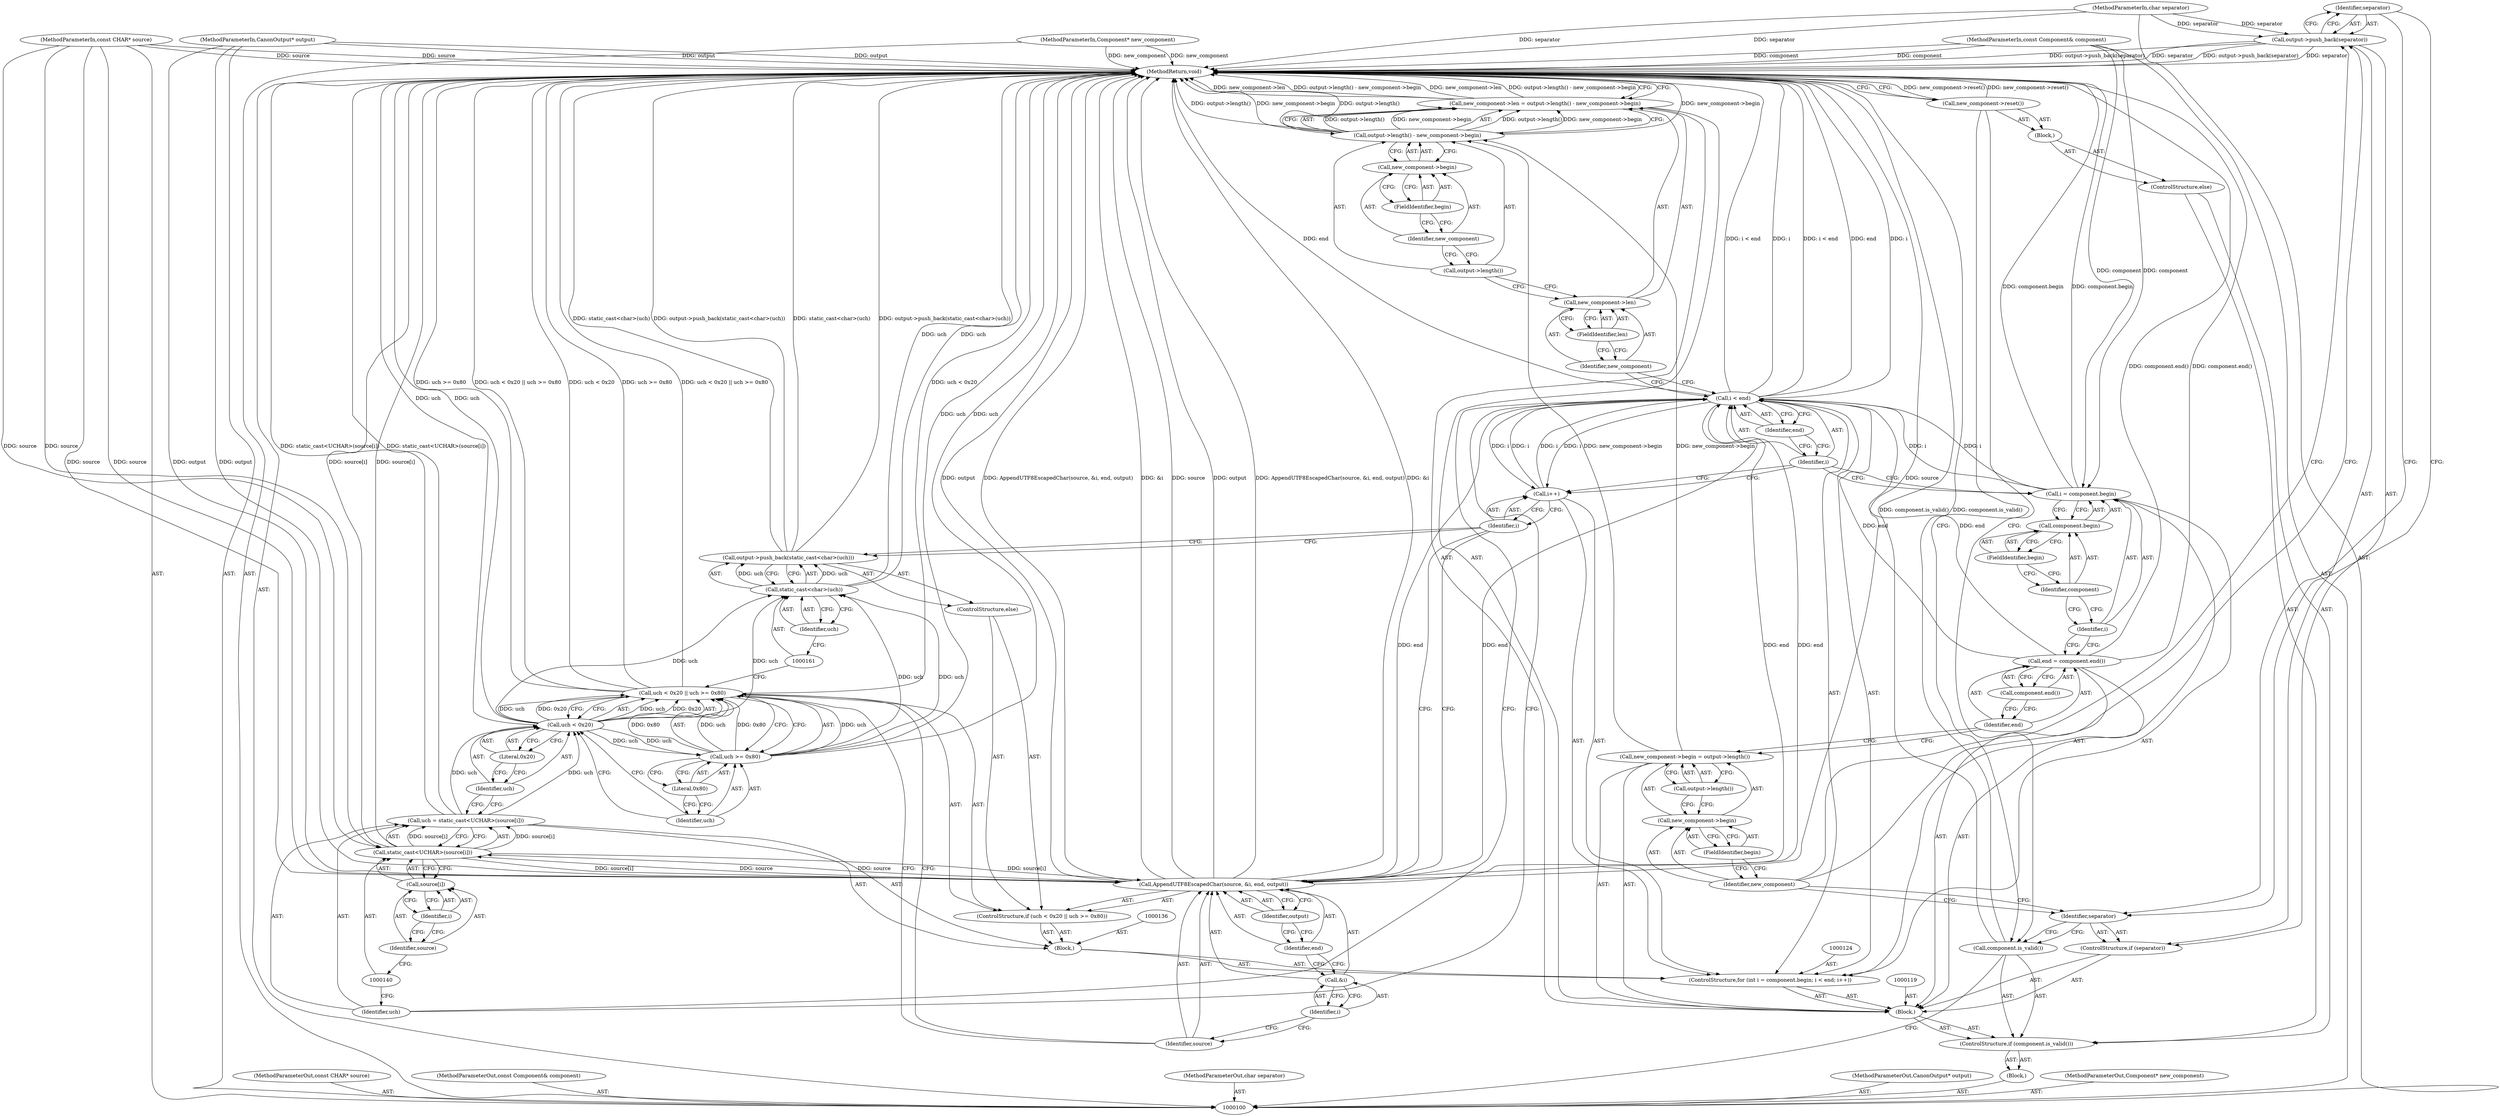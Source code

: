 digraph "0_Chrome_19b1e5e4e1914b5b7464062ec300b817d2bac53d" {
"1000113" [label="(Identifier,separator)"];
"1000112" [label="(Call,output->push_back(separator))"];
"1000117" [label="(FieldIdentifier,begin)"];
"1000118" [label="(Call,output->length())"];
"1000114" [label="(Call,new_component->begin = output->length())"];
"1000115" [label="(Call,new_component->begin)"];
"1000116" [label="(Identifier,new_component)"];
"1000122" [label="(Call,component.end())"];
"1000109" [label="(Block,)"];
"1000120" [label="(Call,end = component.end())"];
"1000121" [label="(Identifier,end)"];
"1000125" [label="(Call,i = component.begin)"];
"1000126" [label="(Identifier,i)"];
"1000127" [label="(Call,component.begin)"];
"1000128" [label="(Identifier,component)"];
"1000129" [label="(FieldIdentifier,begin)"];
"1000130" [label="(Call,i < end)"];
"1000131" [label="(Identifier,i)"];
"1000132" [label="(Identifier,end)"];
"1000133" [label="(Call,i++)"];
"1000134" [label="(Identifier,i)"];
"1000123" [label="(ControlStructure,for (int i = component.begin; i < end; i++))"];
"1000137" [label="(Call,uch = static_cast<UCHAR>(source[i]))"];
"1000138" [label="(Identifier,uch)"];
"1000139" [label="(Call,static_cast<UCHAR>(source[i]))"];
"1000141" [label="(Call,source[i])"];
"1000142" [label="(Identifier,source)"];
"1000143" [label="(Identifier,i)"];
"1000135" [label="(Block,)"];
"1000145" [label="(Call,uch < 0x20 || uch >= 0x80)"];
"1000146" [label="(Call,uch < 0x20)"];
"1000147" [label="(Identifier,uch)"];
"1000148" [label="(Literal,0x20)"];
"1000149" [label="(Call,uch >= 0x80)"];
"1000150" [label="(Identifier,uch)"];
"1000151" [label="(Literal,0x80)"];
"1000144" [label="(ControlStructure,if (uch < 0x20 || uch >= 0x80))"];
"1000153" [label="(Identifier,source)"];
"1000154" [label="(Call,&i)"];
"1000155" [label="(Identifier,i)"];
"1000156" [label="(Identifier,end)"];
"1000157" [label="(Identifier,output)"];
"1000152" [label="(Call,AppendUTF8EscapedChar(source, &i, end, output))"];
"1000158" [label="(ControlStructure,else)"];
"1000160" [label="(Call,static_cast<char>(uch))"];
"1000162" [label="(Identifier,uch)"];
"1000159" [label="(Call,output->push_back(static_cast<char>(uch)))"];
"1000166" [label="(FieldIdentifier,len)"];
"1000167" [label="(Call,output->length() - new_component->begin)"];
"1000168" [label="(Call,output->length())"];
"1000163" [label="(Call,new_component->len = output->length() - new_component->begin)"];
"1000164" [label="(Call,new_component->len)"];
"1000165" [label="(Identifier,new_component)"];
"1000169" [label="(Call,new_component->begin)"];
"1000170" [label="(Identifier,new_component)"];
"1000171" [label="(FieldIdentifier,begin)"];
"1000172" [label="(ControlStructure,else)"];
"1000173" [label="(Block,)"];
"1000174" [label="(Call,new_component->reset())"];
"1000175" [label="(MethodReturn,void)"];
"1000101" [label="(MethodParameterIn,const CHAR* source)"];
"1000261" [label="(MethodParameterOut,const CHAR* source)"];
"1000102" [label="(MethodParameterIn,const Component& component)"];
"1000262" [label="(MethodParameterOut,const Component& component)"];
"1000103" [label="(MethodParameterIn,char separator)"];
"1000263" [label="(MethodParameterOut,char separator)"];
"1000104" [label="(MethodParameterIn,CanonOutput* output)"];
"1000264" [label="(MethodParameterOut,CanonOutput* output)"];
"1000105" [label="(MethodParameterIn,Component* new_component)"];
"1000265" [label="(MethodParameterOut,Component* new_component)"];
"1000106" [label="(Block,)"];
"1000107" [label="(ControlStructure,if (component.is_valid()))"];
"1000108" [label="(Call,component.is_valid())"];
"1000110" [label="(ControlStructure,if (separator))"];
"1000111" [label="(Identifier,separator)"];
"1000113" -> "1000112"  [label="AST: "];
"1000113" -> "1000111"  [label="CFG: "];
"1000112" -> "1000113"  [label="CFG: "];
"1000112" -> "1000110"  [label="AST: "];
"1000112" -> "1000113"  [label="CFG: "];
"1000113" -> "1000112"  [label="AST: "];
"1000116" -> "1000112"  [label="CFG: "];
"1000112" -> "1000175"  [label="DDG: output->push_back(separator)"];
"1000112" -> "1000175"  [label="DDG: separator"];
"1000103" -> "1000112"  [label="DDG: separator"];
"1000117" -> "1000115"  [label="AST: "];
"1000117" -> "1000116"  [label="CFG: "];
"1000115" -> "1000117"  [label="CFG: "];
"1000118" -> "1000114"  [label="AST: "];
"1000118" -> "1000115"  [label="CFG: "];
"1000114" -> "1000118"  [label="CFG: "];
"1000114" -> "1000109"  [label="AST: "];
"1000114" -> "1000118"  [label="CFG: "];
"1000115" -> "1000114"  [label="AST: "];
"1000118" -> "1000114"  [label="AST: "];
"1000121" -> "1000114"  [label="CFG: "];
"1000114" -> "1000167"  [label="DDG: new_component->begin"];
"1000115" -> "1000114"  [label="AST: "];
"1000115" -> "1000117"  [label="CFG: "];
"1000116" -> "1000115"  [label="AST: "];
"1000117" -> "1000115"  [label="AST: "];
"1000118" -> "1000115"  [label="CFG: "];
"1000116" -> "1000115"  [label="AST: "];
"1000116" -> "1000112"  [label="CFG: "];
"1000116" -> "1000111"  [label="CFG: "];
"1000117" -> "1000116"  [label="CFG: "];
"1000122" -> "1000120"  [label="AST: "];
"1000122" -> "1000121"  [label="CFG: "];
"1000120" -> "1000122"  [label="CFG: "];
"1000109" -> "1000107"  [label="AST: "];
"1000110" -> "1000109"  [label="AST: "];
"1000114" -> "1000109"  [label="AST: "];
"1000119" -> "1000109"  [label="AST: "];
"1000120" -> "1000109"  [label="AST: "];
"1000123" -> "1000109"  [label="AST: "];
"1000163" -> "1000109"  [label="AST: "];
"1000120" -> "1000109"  [label="AST: "];
"1000120" -> "1000122"  [label="CFG: "];
"1000121" -> "1000120"  [label="AST: "];
"1000122" -> "1000120"  [label="AST: "];
"1000126" -> "1000120"  [label="CFG: "];
"1000120" -> "1000175"  [label="DDG: component.end()"];
"1000120" -> "1000130"  [label="DDG: end"];
"1000121" -> "1000120"  [label="AST: "];
"1000121" -> "1000114"  [label="CFG: "];
"1000122" -> "1000121"  [label="CFG: "];
"1000125" -> "1000123"  [label="AST: "];
"1000125" -> "1000127"  [label="CFG: "];
"1000126" -> "1000125"  [label="AST: "];
"1000127" -> "1000125"  [label="AST: "];
"1000131" -> "1000125"  [label="CFG: "];
"1000125" -> "1000175"  [label="DDG: component.begin"];
"1000102" -> "1000125"  [label="DDG: component"];
"1000125" -> "1000130"  [label="DDG: i"];
"1000126" -> "1000125"  [label="AST: "];
"1000126" -> "1000120"  [label="CFG: "];
"1000128" -> "1000126"  [label="CFG: "];
"1000127" -> "1000125"  [label="AST: "];
"1000127" -> "1000129"  [label="CFG: "];
"1000128" -> "1000127"  [label="AST: "];
"1000129" -> "1000127"  [label="AST: "];
"1000125" -> "1000127"  [label="CFG: "];
"1000128" -> "1000127"  [label="AST: "];
"1000128" -> "1000126"  [label="CFG: "];
"1000129" -> "1000128"  [label="CFG: "];
"1000129" -> "1000127"  [label="AST: "];
"1000129" -> "1000128"  [label="CFG: "];
"1000127" -> "1000129"  [label="CFG: "];
"1000130" -> "1000123"  [label="AST: "];
"1000130" -> "1000132"  [label="CFG: "];
"1000131" -> "1000130"  [label="AST: "];
"1000132" -> "1000130"  [label="AST: "];
"1000138" -> "1000130"  [label="CFG: "];
"1000165" -> "1000130"  [label="CFG: "];
"1000130" -> "1000175"  [label="DDG: i"];
"1000130" -> "1000175"  [label="DDG: i < end"];
"1000130" -> "1000175"  [label="DDG: end"];
"1000125" -> "1000130"  [label="DDG: i"];
"1000133" -> "1000130"  [label="DDG: i"];
"1000120" -> "1000130"  [label="DDG: end"];
"1000152" -> "1000130"  [label="DDG: end"];
"1000130" -> "1000133"  [label="DDG: i"];
"1000130" -> "1000152"  [label="DDG: end"];
"1000131" -> "1000130"  [label="AST: "];
"1000131" -> "1000125"  [label="CFG: "];
"1000131" -> "1000133"  [label="CFG: "];
"1000132" -> "1000131"  [label="CFG: "];
"1000132" -> "1000130"  [label="AST: "];
"1000132" -> "1000131"  [label="CFG: "];
"1000130" -> "1000132"  [label="CFG: "];
"1000133" -> "1000123"  [label="AST: "];
"1000133" -> "1000134"  [label="CFG: "];
"1000134" -> "1000133"  [label="AST: "];
"1000131" -> "1000133"  [label="CFG: "];
"1000133" -> "1000130"  [label="DDG: i"];
"1000130" -> "1000133"  [label="DDG: i"];
"1000134" -> "1000133"  [label="AST: "];
"1000134" -> "1000152"  [label="CFG: "];
"1000134" -> "1000159"  [label="CFG: "];
"1000133" -> "1000134"  [label="CFG: "];
"1000123" -> "1000109"  [label="AST: "];
"1000124" -> "1000123"  [label="AST: "];
"1000125" -> "1000123"  [label="AST: "];
"1000130" -> "1000123"  [label="AST: "];
"1000133" -> "1000123"  [label="AST: "];
"1000135" -> "1000123"  [label="AST: "];
"1000137" -> "1000135"  [label="AST: "];
"1000137" -> "1000139"  [label="CFG: "];
"1000138" -> "1000137"  [label="AST: "];
"1000139" -> "1000137"  [label="AST: "];
"1000147" -> "1000137"  [label="CFG: "];
"1000137" -> "1000175"  [label="DDG: static_cast<UCHAR>(source[i])"];
"1000139" -> "1000137"  [label="DDG: source[i]"];
"1000137" -> "1000146"  [label="DDG: uch"];
"1000138" -> "1000137"  [label="AST: "];
"1000138" -> "1000130"  [label="CFG: "];
"1000140" -> "1000138"  [label="CFG: "];
"1000139" -> "1000137"  [label="AST: "];
"1000139" -> "1000141"  [label="CFG: "];
"1000140" -> "1000139"  [label="AST: "];
"1000141" -> "1000139"  [label="AST: "];
"1000137" -> "1000139"  [label="CFG: "];
"1000139" -> "1000175"  [label="DDG: source[i]"];
"1000139" -> "1000137"  [label="DDG: source[i]"];
"1000152" -> "1000139"  [label="DDG: source"];
"1000101" -> "1000139"  [label="DDG: source"];
"1000139" -> "1000152"  [label="DDG: source[i]"];
"1000141" -> "1000139"  [label="AST: "];
"1000141" -> "1000143"  [label="CFG: "];
"1000142" -> "1000141"  [label="AST: "];
"1000143" -> "1000141"  [label="AST: "];
"1000139" -> "1000141"  [label="CFG: "];
"1000142" -> "1000141"  [label="AST: "];
"1000142" -> "1000140"  [label="CFG: "];
"1000143" -> "1000142"  [label="CFG: "];
"1000143" -> "1000141"  [label="AST: "];
"1000143" -> "1000142"  [label="CFG: "];
"1000141" -> "1000143"  [label="CFG: "];
"1000135" -> "1000123"  [label="AST: "];
"1000136" -> "1000135"  [label="AST: "];
"1000137" -> "1000135"  [label="AST: "];
"1000144" -> "1000135"  [label="AST: "];
"1000145" -> "1000144"  [label="AST: "];
"1000145" -> "1000146"  [label="CFG: "];
"1000145" -> "1000149"  [label="CFG: "];
"1000146" -> "1000145"  [label="AST: "];
"1000149" -> "1000145"  [label="AST: "];
"1000153" -> "1000145"  [label="CFG: "];
"1000161" -> "1000145"  [label="CFG: "];
"1000145" -> "1000175"  [label="DDG: uch >= 0x80"];
"1000145" -> "1000175"  [label="DDG: uch < 0x20 || uch >= 0x80"];
"1000145" -> "1000175"  [label="DDG: uch < 0x20"];
"1000146" -> "1000145"  [label="DDG: uch"];
"1000146" -> "1000145"  [label="DDG: 0x20"];
"1000149" -> "1000145"  [label="DDG: uch"];
"1000149" -> "1000145"  [label="DDG: 0x80"];
"1000146" -> "1000145"  [label="AST: "];
"1000146" -> "1000148"  [label="CFG: "];
"1000147" -> "1000146"  [label="AST: "];
"1000148" -> "1000146"  [label="AST: "];
"1000150" -> "1000146"  [label="CFG: "];
"1000145" -> "1000146"  [label="CFG: "];
"1000146" -> "1000175"  [label="DDG: uch"];
"1000146" -> "1000145"  [label="DDG: uch"];
"1000146" -> "1000145"  [label="DDG: 0x20"];
"1000137" -> "1000146"  [label="DDG: uch"];
"1000146" -> "1000149"  [label="DDG: uch"];
"1000146" -> "1000160"  [label="DDG: uch"];
"1000147" -> "1000146"  [label="AST: "];
"1000147" -> "1000137"  [label="CFG: "];
"1000148" -> "1000147"  [label="CFG: "];
"1000148" -> "1000146"  [label="AST: "];
"1000148" -> "1000147"  [label="CFG: "];
"1000146" -> "1000148"  [label="CFG: "];
"1000149" -> "1000145"  [label="AST: "];
"1000149" -> "1000151"  [label="CFG: "];
"1000150" -> "1000149"  [label="AST: "];
"1000151" -> "1000149"  [label="AST: "];
"1000145" -> "1000149"  [label="CFG: "];
"1000149" -> "1000175"  [label="DDG: uch"];
"1000149" -> "1000145"  [label="DDG: uch"];
"1000149" -> "1000145"  [label="DDG: 0x80"];
"1000146" -> "1000149"  [label="DDG: uch"];
"1000149" -> "1000160"  [label="DDG: uch"];
"1000150" -> "1000149"  [label="AST: "];
"1000150" -> "1000146"  [label="CFG: "];
"1000151" -> "1000150"  [label="CFG: "];
"1000151" -> "1000149"  [label="AST: "];
"1000151" -> "1000150"  [label="CFG: "];
"1000149" -> "1000151"  [label="CFG: "];
"1000144" -> "1000135"  [label="AST: "];
"1000145" -> "1000144"  [label="AST: "];
"1000152" -> "1000144"  [label="AST: "];
"1000158" -> "1000144"  [label="AST: "];
"1000153" -> "1000152"  [label="AST: "];
"1000153" -> "1000145"  [label="CFG: "];
"1000155" -> "1000153"  [label="CFG: "];
"1000154" -> "1000152"  [label="AST: "];
"1000154" -> "1000155"  [label="CFG: "];
"1000155" -> "1000154"  [label="AST: "];
"1000156" -> "1000154"  [label="CFG: "];
"1000155" -> "1000154"  [label="AST: "];
"1000155" -> "1000153"  [label="CFG: "];
"1000154" -> "1000155"  [label="CFG: "];
"1000156" -> "1000152"  [label="AST: "];
"1000156" -> "1000154"  [label="CFG: "];
"1000157" -> "1000156"  [label="CFG: "];
"1000157" -> "1000152"  [label="AST: "];
"1000157" -> "1000156"  [label="CFG: "];
"1000152" -> "1000157"  [label="CFG: "];
"1000152" -> "1000144"  [label="AST: "];
"1000152" -> "1000157"  [label="CFG: "];
"1000153" -> "1000152"  [label="AST: "];
"1000154" -> "1000152"  [label="AST: "];
"1000156" -> "1000152"  [label="AST: "];
"1000157" -> "1000152"  [label="AST: "];
"1000134" -> "1000152"  [label="CFG: "];
"1000152" -> "1000175"  [label="DDG: output"];
"1000152" -> "1000175"  [label="DDG: AppendUTF8EscapedChar(source, &i, end, output)"];
"1000152" -> "1000175"  [label="DDG: &i"];
"1000152" -> "1000175"  [label="DDG: source"];
"1000152" -> "1000130"  [label="DDG: end"];
"1000152" -> "1000139"  [label="DDG: source"];
"1000139" -> "1000152"  [label="DDG: source[i]"];
"1000101" -> "1000152"  [label="DDG: source"];
"1000130" -> "1000152"  [label="DDG: end"];
"1000104" -> "1000152"  [label="DDG: output"];
"1000158" -> "1000144"  [label="AST: "];
"1000159" -> "1000158"  [label="AST: "];
"1000160" -> "1000159"  [label="AST: "];
"1000160" -> "1000162"  [label="CFG: "];
"1000161" -> "1000160"  [label="AST: "];
"1000162" -> "1000160"  [label="AST: "];
"1000159" -> "1000160"  [label="CFG: "];
"1000160" -> "1000175"  [label="DDG: uch"];
"1000160" -> "1000159"  [label="DDG: uch"];
"1000149" -> "1000160"  [label="DDG: uch"];
"1000146" -> "1000160"  [label="DDG: uch"];
"1000162" -> "1000160"  [label="AST: "];
"1000162" -> "1000161"  [label="CFG: "];
"1000160" -> "1000162"  [label="CFG: "];
"1000159" -> "1000158"  [label="AST: "];
"1000159" -> "1000160"  [label="CFG: "];
"1000160" -> "1000159"  [label="AST: "];
"1000134" -> "1000159"  [label="CFG: "];
"1000159" -> "1000175"  [label="DDG: output->push_back(static_cast<char>(uch))"];
"1000159" -> "1000175"  [label="DDG: static_cast<char>(uch)"];
"1000160" -> "1000159"  [label="DDG: uch"];
"1000166" -> "1000164"  [label="AST: "];
"1000166" -> "1000165"  [label="CFG: "];
"1000164" -> "1000166"  [label="CFG: "];
"1000167" -> "1000163"  [label="AST: "];
"1000167" -> "1000169"  [label="CFG: "];
"1000168" -> "1000167"  [label="AST: "];
"1000169" -> "1000167"  [label="AST: "];
"1000163" -> "1000167"  [label="CFG: "];
"1000167" -> "1000175"  [label="DDG: new_component->begin"];
"1000167" -> "1000175"  [label="DDG: output->length()"];
"1000167" -> "1000163"  [label="DDG: output->length()"];
"1000167" -> "1000163"  [label="DDG: new_component->begin"];
"1000114" -> "1000167"  [label="DDG: new_component->begin"];
"1000168" -> "1000167"  [label="AST: "];
"1000168" -> "1000164"  [label="CFG: "];
"1000170" -> "1000168"  [label="CFG: "];
"1000163" -> "1000109"  [label="AST: "];
"1000163" -> "1000167"  [label="CFG: "];
"1000164" -> "1000163"  [label="AST: "];
"1000167" -> "1000163"  [label="AST: "];
"1000175" -> "1000163"  [label="CFG: "];
"1000163" -> "1000175"  [label="DDG: new_component->len"];
"1000163" -> "1000175"  [label="DDG: output->length() - new_component->begin"];
"1000167" -> "1000163"  [label="DDG: output->length()"];
"1000167" -> "1000163"  [label="DDG: new_component->begin"];
"1000164" -> "1000163"  [label="AST: "];
"1000164" -> "1000166"  [label="CFG: "];
"1000165" -> "1000164"  [label="AST: "];
"1000166" -> "1000164"  [label="AST: "];
"1000168" -> "1000164"  [label="CFG: "];
"1000165" -> "1000164"  [label="AST: "];
"1000165" -> "1000130"  [label="CFG: "];
"1000166" -> "1000165"  [label="CFG: "];
"1000169" -> "1000167"  [label="AST: "];
"1000169" -> "1000171"  [label="CFG: "];
"1000170" -> "1000169"  [label="AST: "];
"1000171" -> "1000169"  [label="AST: "];
"1000167" -> "1000169"  [label="CFG: "];
"1000170" -> "1000169"  [label="AST: "];
"1000170" -> "1000168"  [label="CFG: "];
"1000171" -> "1000170"  [label="CFG: "];
"1000171" -> "1000169"  [label="AST: "];
"1000171" -> "1000170"  [label="CFG: "];
"1000169" -> "1000171"  [label="CFG: "];
"1000172" -> "1000107"  [label="AST: "];
"1000173" -> "1000172"  [label="AST: "];
"1000173" -> "1000172"  [label="AST: "];
"1000174" -> "1000173"  [label="AST: "];
"1000174" -> "1000173"  [label="AST: "];
"1000174" -> "1000108"  [label="CFG: "];
"1000175" -> "1000174"  [label="CFG: "];
"1000174" -> "1000175"  [label="DDG: new_component->reset()"];
"1000175" -> "1000100"  [label="AST: "];
"1000175" -> "1000163"  [label="CFG: "];
"1000175" -> "1000174"  [label="CFG: "];
"1000159" -> "1000175"  [label="DDG: output->push_back(static_cast<char>(uch))"];
"1000159" -> "1000175"  [label="DDG: static_cast<char>(uch)"];
"1000108" -> "1000175"  [label="DDG: component.is_valid()"];
"1000167" -> "1000175"  [label="DDG: new_component->begin"];
"1000167" -> "1000175"  [label="DDG: output->length()"];
"1000152" -> "1000175"  [label="DDG: output"];
"1000152" -> "1000175"  [label="DDG: AppendUTF8EscapedChar(source, &i, end, output)"];
"1000152" -> "1000175"  [label="DDG: &i"];
"1000152" -> "1000175"  [label="DDG: source"];
"1000104" -> "1000175"  [label="DDG: output"];
"1000105" -> "1000175"  [label="DDG: new_component"];
"1000145" -> "1000175"  [label="DDG: uch >= 0x80"];
"1000145" -> "1000175"  [label="DDG: uch < 0x20 || uch >= 0x80"];
"1000145" -> "1000175"  [label="DDG: uch < 0x20"];
"1000149" -> "1000175"  [label="DDG: uch"];
"1000146" -> "1000175"  [label="DDG: uch"];
"1000130" -> "1000175"  [label="DDG: i"];
"1000130" -> "1000175"  [label="DDG: i < end"];
"1000130" -> "1000175"  [label="DDG: end"];
"1000163" -> "1000175"  [label="DDG: new_component->len"];
"1000163" -> "1000175"  [label="DDG: output->length() - new_component->begin"];
"1000139" -> "1000175"  [label="DDG: source[i]"];
"1000137" -> "1000175"  [label="DDG: static_cast<UCHAR>(source[i])"];
"1000103" -> "1000175"  [label="DDG: separator"];
"1000125" -> "1000175"  [label="DDG: component.begin"];
"1000102" -> "1000175"  [label="DDG: component"];
"1000112" -> "1000175"  [label="DDG: output->push_back(separator)"];
"1000112" -> "1000175"  [label="DDG: separator"];
"1000101" -> "1000175"  [label="DDG: source"];
"1000120" -> "1000175"  [label="DDG: component.end()"];
"1000160" -> "1000175"  [label="DDG: uch"];
"1000174" -> "1000175"  [label="DDG: new_component->reset()"];
"1000101" -> "1000100"  [label="AST: "];
"1000101" -> "1000175"  [label="DDG: source"];
"1000101" -> "1000139"  [label="DDG: source"];
"1000101" -> "1000152"  [label="DDG: source"];
"1000261" -> "1000100"  [label="AST: "];
"1000102" -> "1000100"  [label="AST: "];
"1000102" -> "1000175"  [label="DDG: component"];
"1000102" -> "1000125"  [label="DDG: component"];
"1000262" -> "1000100"  [label="AST: "];
"1000103" -> "1000100"  [label="AST: "];
"1000103" -> "1000175"  [label="DDG: separator"];
"1000103" -> "1000112"  [label="DDG: separator"];
"1000263" -> "1000100"  [label="AST: "];
"1000104" -> "1000100"  [label="AST: "];
"1000104" -> "1000175"  [label="DDG: output"];
"1000104" -> "1000152"  [label="DDG: output"];
"1000264" -> "1000100"  [label="AST: "];
"1000105" -> "1000100"  [label="AST: "];
"1000105" -> "1000175"  [label="DDG: new_component"];
"1000265" -> "1000100"  [label="AST: "];
"1000106" -> "1000100"  [label="AST: "];
"1000107" -> "1000106"  [label="AST: "];
"1000107" -> "1000106"  [label="AST: "];
"1000108" -> "1000107"  [label="AST: "];
"1000109" -> "1000107"  [label="AST: "];
"1000172" -> "1000107"  [label="AST: "];
"1000108" -> "1000107"  [label="AST: "];
"1000108" -> "1000100"  [label="CFG: "];
"1000111" -> "1000108"  [label="CFG: "];
"1000174" -> "1000108"  [label="CFG: "];
"1000108" -> "1000175"  [label="DDG: component.is_valid()"];
"1000110" -> "1000109"  [label="AST: "];
"1000111" -> "1000110"  [label="AST: "];
"1000112" -> "1000110"  [label="AST: "];
"1000111" -> "1000110"  [label="AST: "];
"1000111" -> "1000108"  [label="CFG: "];
"1000113" -> "1000111"  [label="CFG: "];
"1000116" -> "1000111"  [label="CFG: "];
}
